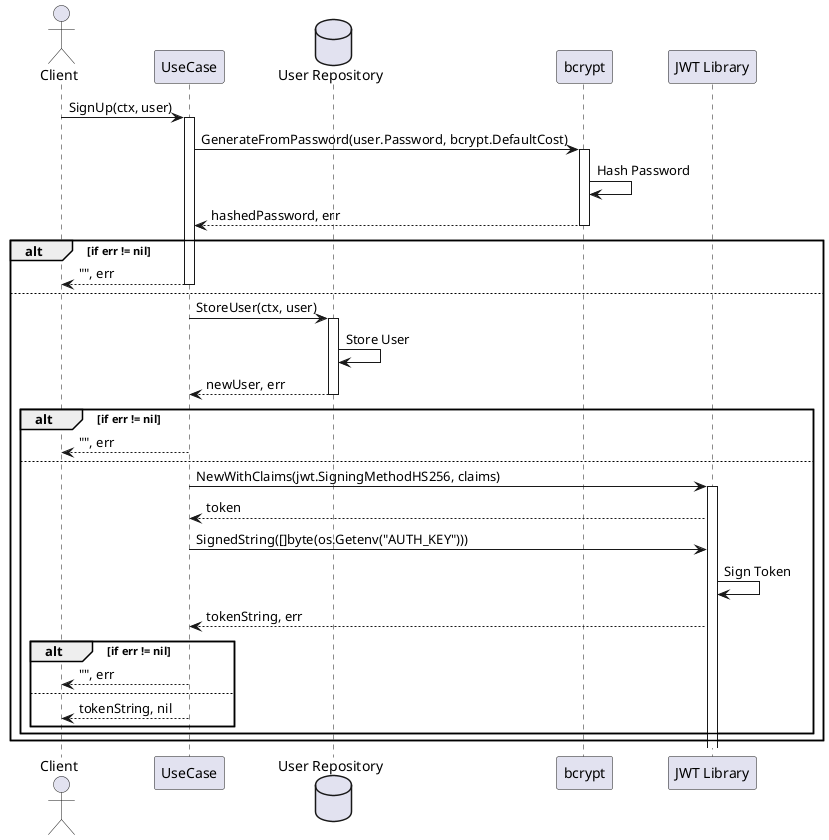 @startuml
actor Client
participant "UseCase" as UC
database "User Repository" as Repo
participant "bcrypt" as Bcrypt
participant "JWT Library" as JWT

Client -> UC : SignUp(ctx, user)
activate UC

UC -> Bcrypt : GenerateFromPassword(user.Password, bcrypt.DefaultCost)
activate Bcrypt
Bcrypt -> Bcrypt : Hash Password
Bcrypt --> UC : hashedPassword, err
deactivate Bcrypt

alt if err != nil
    UC --> Client : "", err
    deactivate UC
else
    UC -> Repo : StoreUser(ctx, user)
    activate Repo
    Repo -> Repo : Store User
    Repo --> UC : newUser, err
    deactivate Repo

    alt if err != nil
        UC --> Client : "", err
        deactivate UC
    else
        UC -> JWT : NewWithClaims(jwt.SigningMethodHS256, claims)
        activate JWT
        JWT --> UC : token

        UC -> JWT : SignedString([]byte(os.Getenv("AUTH_KEY")))
        JWT -> JWT : Sign Token
        JWT --> UC : tokenString, err

        alt if err != nil
            UC --> Client : "", err
            deactivate UC
        else
            UC --> Client : tokenString, nil
            deactivate UC
        end
    end
end

@enduml